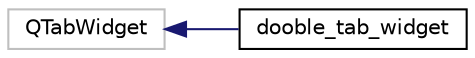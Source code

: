 digraph "Graphical Class Hierarchy"
{
 // LATEX_PDF_SIZE
  edge [fontname="Helvetica",fontsize="10",labelfontname="Helvetica",labelfontsize="10"];
  node [fontname="Helvetica",fontsize="10",shape=record];
  rankdir="LR";
  Node17 [label="QTabWidget",height=0.2,width=0.4,color="grey75", fillcolor="white", style="filled",tooltip=" "];
  Node17 -> Node0 [dir="back",color="midnightblue",fontsize="10",style="solid",fontname="Helvetica"];
  Node0 [label="dooble_tab_widget",height=0.2,width=0.4,color="black", fillcolor="white", style="filled",URL="$classdooble__tab__widget.html",tooltip=" "];
}
